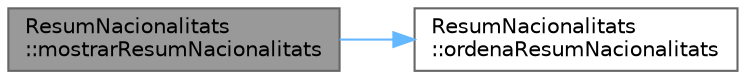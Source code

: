 digraph "ResumNacionalitats::mostrarResumNacionalitats"
{
 // LATEX_PDF_SIZE
  bgcolor="transparent";
  edge [fontname=Helvetica,fontsize=10,labelfontname=Helvetica,labelfontsize=10];
  node [fontname=Helvetica,fontsize=10,shape=box,height=0.2,width=0.4];
  rankdir="LR";
  Node1 [id="Node000001",label="ResumNacionalitats\l::mostrarResumNacionalitats",height=0.2,width=0.4,color="gray40", fillcolor="grey60", style="filled", fontcolor="black",tooltip="Mostrar el resumen de nacionalidades ordenado por número de habitantes."];
  Node1 -> Node2 [id="edge2_Node000001_Node000002",color="steelblue1",style="solid",tooltip=" "];
  Node2 [id="Node000002",label="ResumNacionalitats\l::ordenaResumNacionalitats",height=0.2,width=0.4,color="grey40", fillcolor="white", style="filled",URL="$struct_resum_nacionalitats.html#ae2056ec1ed91af872f3713f8e0f23287",tooltip="Ordenar nacionalidades por número de habitantes en un año."];
}
